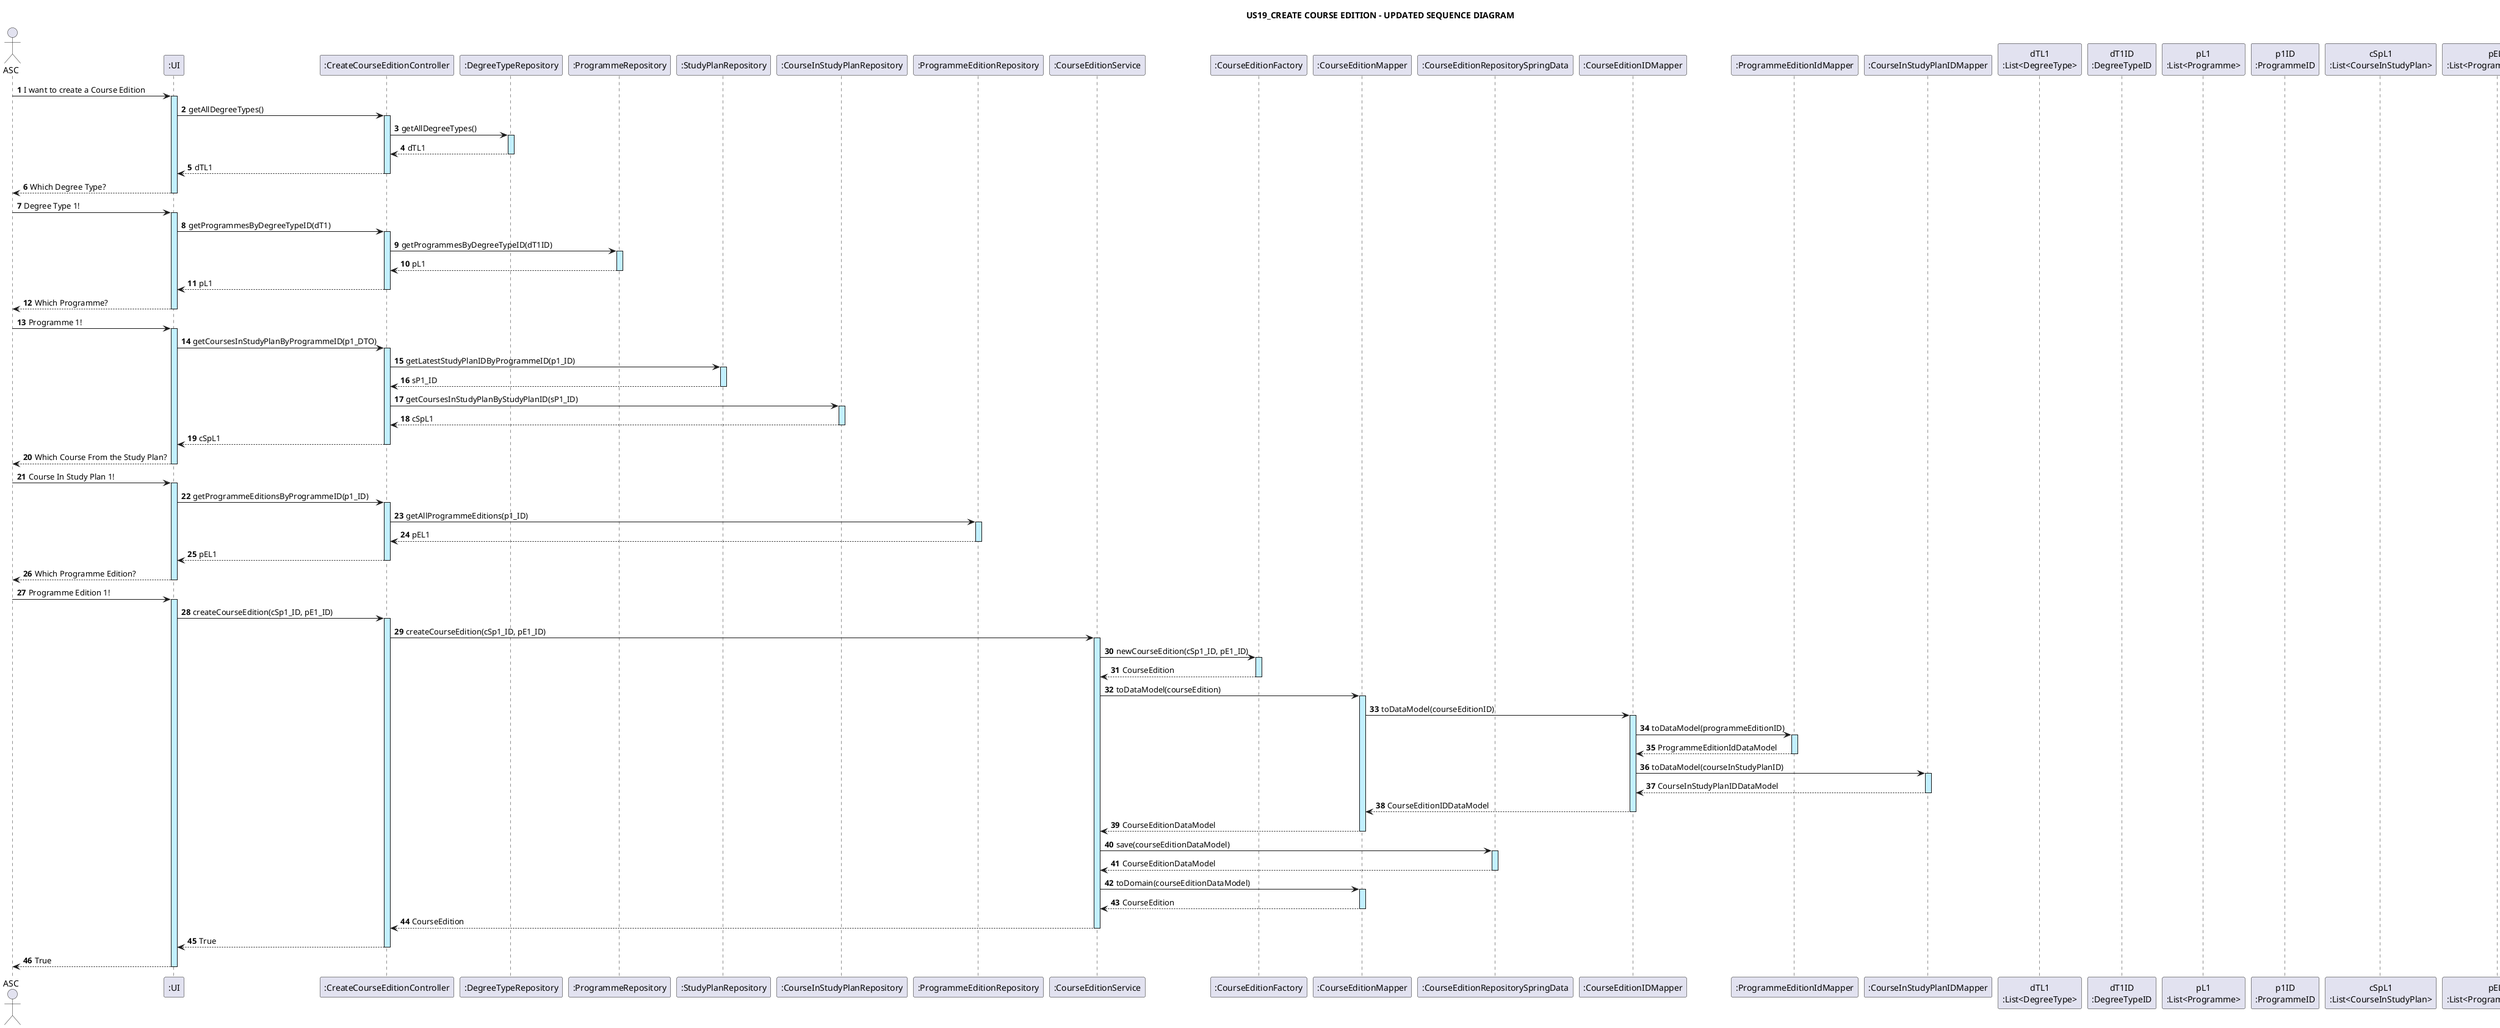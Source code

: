 @startuml
title: US19_CREATE COURSE EDITION - UPDATED SEQUENCE DIAGRAM
autonumber

actor ASC
participant ":UI" as UI
participant ":CreateCourseEditionController" as Controller
participant ":DegreeTypeRepository" as DegreeTypeR
participant ":ProgrammeRepository" as ProgrammeR
participant ":StudyPlanRepository" as StudyPlanR
participant ":CourseInStudyPlanRepository" as CourseInStudyPlanR
participant ":ProgrammeEditionRepository" as ProgrammeEditionR
participant ":CourseEditionService" as Service
participant ":CourseEditionFactory" as Factory
participant ":CourseEditionMapper" as Mapper
participant ":CourseEditionRepositorySpringData" as Repository
participant ":CourseEditionIDMapper" as IDMapper
participant ":ProgrammeEditionIdMapper" as PEMapper
participant ":CourseInStudyPlanIDMapper" as CSPMapper


ASC -> UI ++ #application :  I want to create a Course Edition
UI -> Controller ++ #application: getAllDegreeTypes()
Controller -> DegreeTypeR ++ #application: getAllDegreeTypes()
DegreeTypeR --> Controller -- : dTL1
Controller --> UI -- : dTL1
UI --> ASC -- : Which Degree Type?


ASC -> UI ++ #application : Degree Type 1!
UI -> Controller ++ #application: getProgrammesByDegreeTypeID(dT1)
Controller -> ProgrammeR ++ #application: getProgrammesByDegreeTypeID(dT1ID)
ProgrammeR --> Controller -- : pL1
Controller --> UI -- : pL1
UI --> ASC -- : Which Programme?


ASC -> UI ++ #application : Programme 1!
UI -> Controller ++ #application: getCoursesInStudyPlanByProgrammeID(p1_DTO)
Controller -> StudyPlanR ++ #application: getLatestStudyPlanIDByProgrammeID(p1_ID)
StudyPlanR --> Controller -- : sP1_ID
Controller -> CourseInStudyPlanR ++ #application: getCoursesInStudyPlanByStudyPlanID(sP1_ID)
CourseInStudyPlanR --> Controller -- : cSpL1
Controller --> UI -- : cSpL1
UI --> ASC -- : Which Course From the Study Plan?


ASC -> UI ++ #application : Course In Study Plan 1!
UI -> Controller ++ #application: getProgrammeEditionsByProgrammeID(p1_ID)
Controller -> ProgrammeEditionR ++ #application: getAllProgrammeEditions(p1_ID)
ProgrammeEditionR --> Controller -- : pEL1
Controller --> UI -- : pEL1
UI --> ASC -- : Which Programme Edition?


ASC -> UI ++ #application : Programme Edition 1!


UI -> Controller ++ #application : createCourseEdition(cSp1_ID, pE1_ID)
Controller -> Service ++ #application: createCourseEdition(cSp1_ID, pE1_ID)


Service -> Factory ++ #application : newCourseEdition(cSp1_ID, pE1_ID)
Factory --> Service -- : CourseEdition


Service -> Mapper ++ #application : toDataModel(courseEdition)
Mapper -> IDMapper ++ #application : toDataModel(courseEditionID)
IDMapper -> PEMapper ++ #application : toDataModel(programmeEditionID)
PEMapper --> IDMapper -- : ProgrammeEditionIdDataModel
IDMapper -> CSPMapper ++ #application : toDataModel(courseInStudyPlanID)
CSPMapper --> IDMapper -- : CourseInStudyPlanIDDataModel
IDMapper --> Mapper -- : CourseEditionIDDataModel
Mapper --> Service -- : CourseEditionDataModel


Service -> Repository ++ #application : save(courseEditionDataModel)
Repository --> Service -- : CourseEditionDataModel


Service -> Mapper ++ #application : toDomain(courseEditionDataModel)
Mapper --> Service -- : CourseEdition

Service --> Controller -- : CourseEdition
Controller --> UI -- : True
UI --> ASC -- : True


participant "dTL1\n:List<DegreeType>" as DTL
participant "dT1ID\n:DegreeTypeID" as DT_ID
participant "pL1\n:List<Programme>" as PL
participant "p1ID\n:ProgrammeID" as PG_ID
participant "cSpL1\n:List<CourseInStudyPlan>" as CSPL
participant "cSp1_ID\n:CourseInStudyPlanID" as CSP_ID
participant "pEL1\n:List<ProgrammeEdition>" as PEL
participant "pE1_ID\n:ProgrammeEditionID" as PE_ID
participant "cSP1_ID\n:CourseInStudyPlanID" as CSP_ID
participant "pE1_ID\n:ProgrammeEditionID" as PE_ID

@enduml
